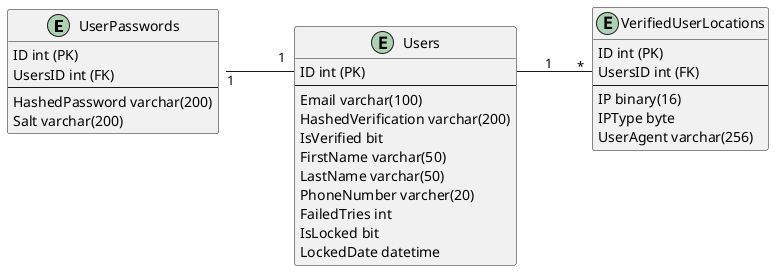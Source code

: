 @startuml ERD
left to right direction

entity "UserPasswords" as up{
    ID int (PK)
    UsersID int (FK)
    --
    HashedPassword varchar(200)
    Salt varchar(200)
}

entity Users {
    ID int (PK)
    --
    Email varchar(100)
    HashedVerification varchar(200)
    IsVerified bit
    FirstName varchar(50)
    LastName varchar(50)
    PhoneNumber varcher(20)
    FailedTries int
    IsLocked bit
    LockedDate datetime
}
entity "VerifiedUserLocations" as vul {
    ID int (PK)
    UsersID int (FK)
    --
    IP binary(16)
    IPType byte
    UserAgent varchar(256)
}

Users::ID"      1" -- "*"vul::UsersID

up::UserID"1" -- "1"Users::ID


@enduml
